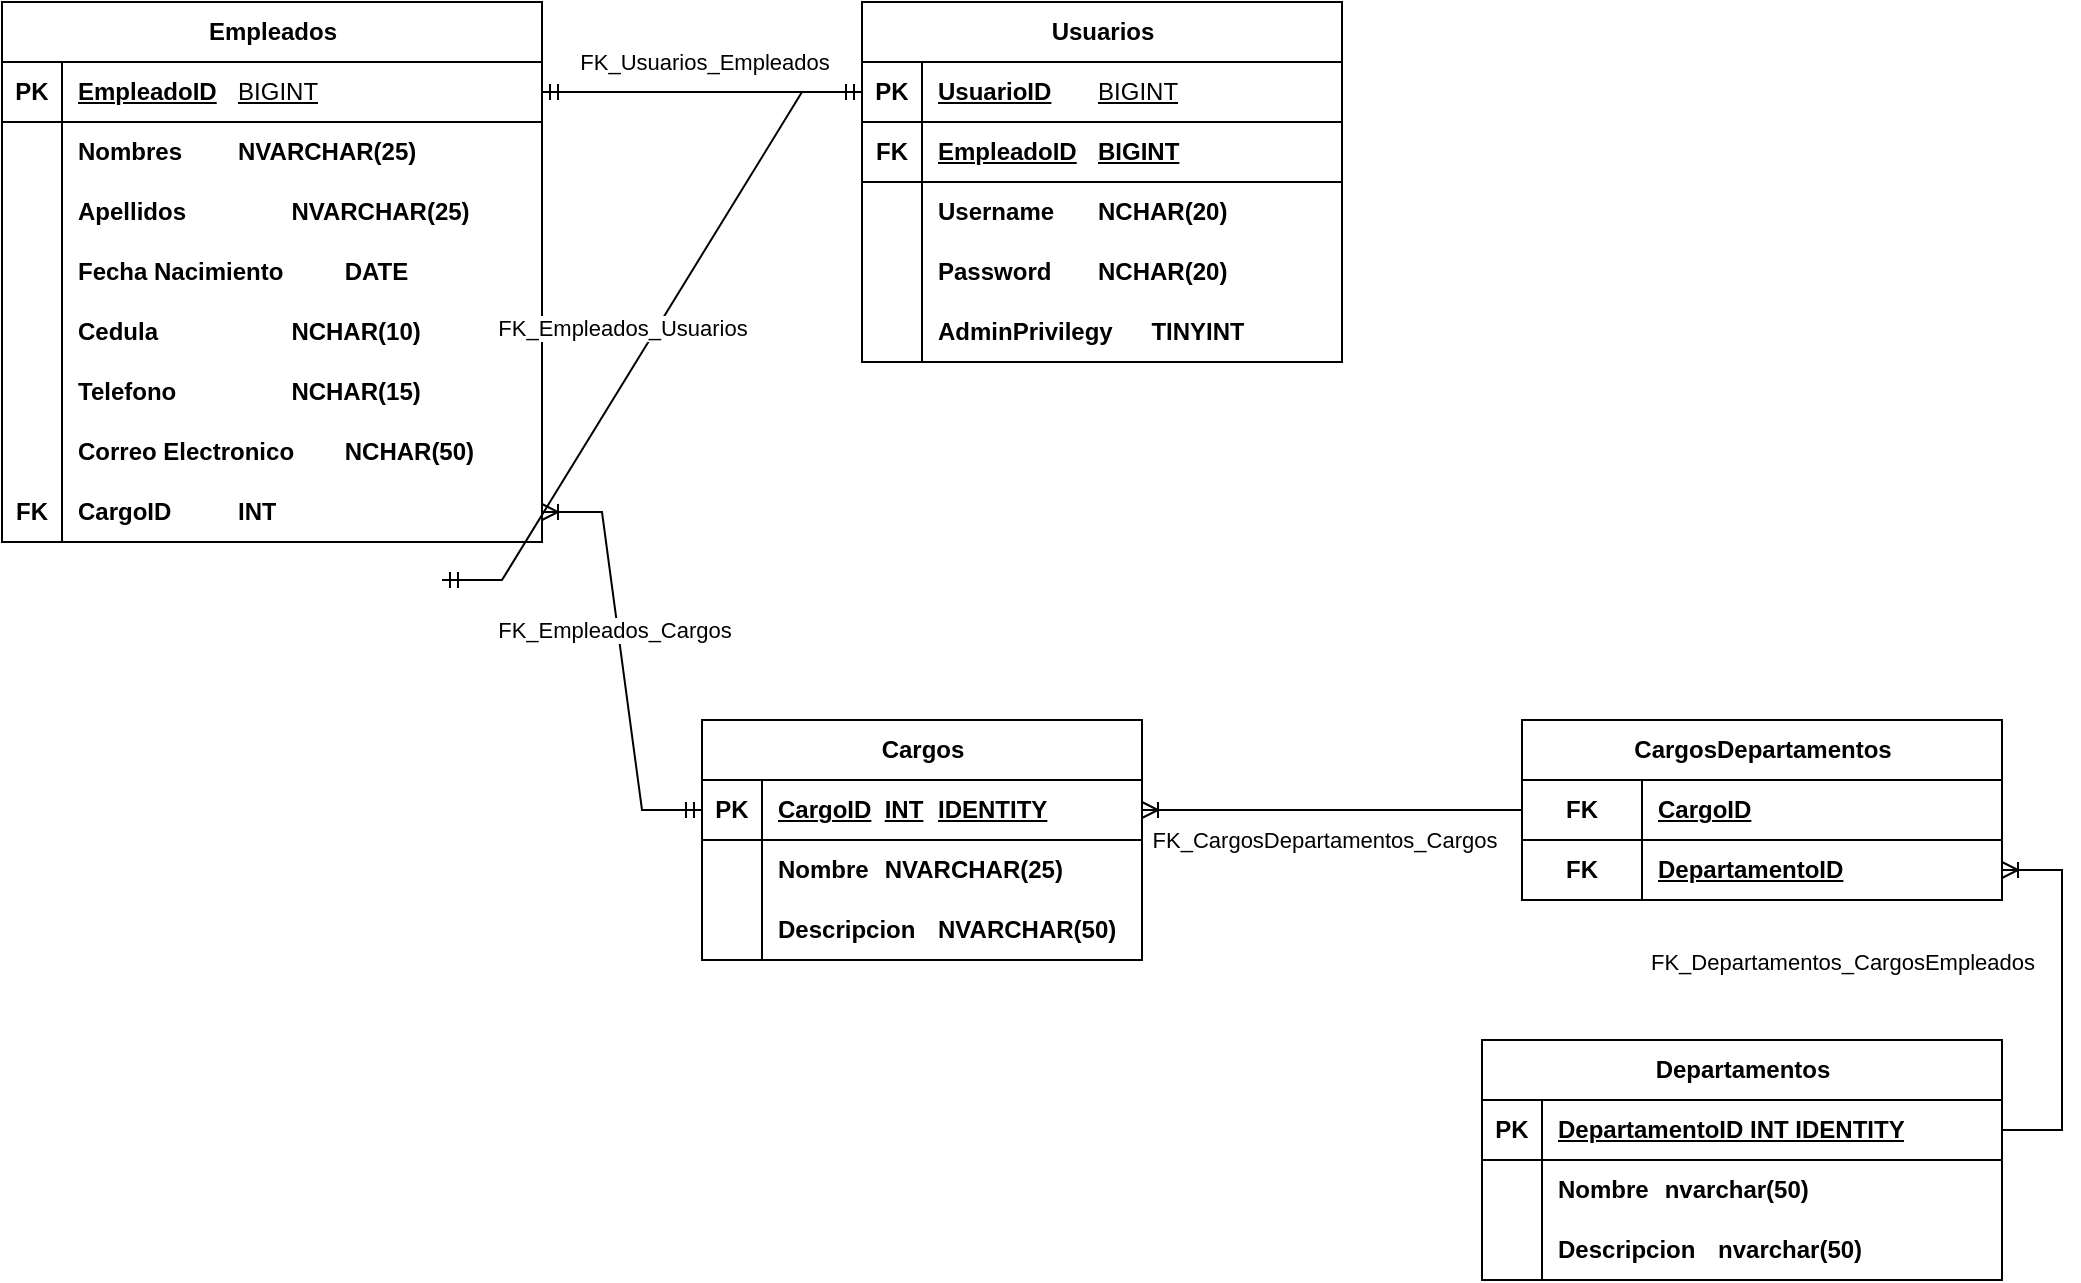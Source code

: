 <mxfile version="24.7.6">
  <diagram name="Página-1" id="Jkwq7sTo8KRgoUrjjLxQ">
    <mxGraphModel dx="1009" dy="698" grid="1" gridSize="10" guides="1" tooltips="1" connect="1" arrows="1" fold="1" page="1" pageScale="1" pageWidth="827" pageHeight="1169" math="0" shadow="0">
      <root>
        <mxCell id="0" />
        <mxCell id="1" parent="0" />
        <mxCell id="mwZS3IsqLdHzzKB4lOwa-1" value="Empleados" style="shape=table;startSize=30;container=1;collapsible=1;childLayout=tableLayout;fixedRows=1;rowLines=0;fontStyle=1;align=center;resizeLast=1;html=1;" parent="1" vertex="1">
          <mxGeometry x="50" y="161" width="270" height="270" as="geometry" />
        </mxCell>
        <mxCell id="mwZS3IsqLdHzzKB4lOwa-2" value="" style="shape=tableRow;horizontal=0;startSize=0;swimlaneHead=0;swimlaneBody=0;fillColor=none;collapsible=0;dropTarget=0;points=[[0,0.5],[1,0.5]];portConstraint=eastwest;top=0;left=0;right=0;bottom=1;" parent="mwZS3IsqLdHzzKB4lOwa-1" vertex="1">
          <mxGeometry y="30" width="270" height="30" as="geometry" />
        </mxCell>
        <mxCell id="mwZS3IsqLdHzzKB4lOwa-3" value="PK" style="shape=partialRectangle;connectable=0;fillColor=none;top=0;left=0;bottom=0;right=0;fontStyle=1;overflow=hidden;whiteSpace=wrap;html=1;" parent="mwZS3IsqLdHzzKB4lOwa-2" vertex="1">
          <mxGeometry width="30" height="30" as="geometry">
            <mxRectangle width="30" height="30" as="alternateBounds" />
          </mxGeometry>
        </mxCell>
        <mxCell id="mwZS3IsqLdHzzKB4lOwa-4" value="EmpleadoID&lt;span style=&quot;white-space: pre;&quot;&gt;&#x9;&lt;/span&gt;&lt;span style=&quot;font-weight: normal;&quot;&gt;BIGINT&lt;/span&gt;" style="shape=partialRectangle;connectable=0;fillColor=none;top=0;left=0;bottom=0;right=0;align=left;spacingLeft=6;fontStyle=5;overflow=hidden;whiteSpace=wrap;html=1;" parent="mwZS3IsqLdHzzKB4lOwa-2" vertex="1">
          <mxGeometry x="30" width="240" height="30" as="geometry">
            <mxRectangle width="240" height="30" as="alternateBounds" />
          </mxGeometry>
        </mxCell>
        <mxCell id="mwZS3IsqLdHzzKB4lOwa-5" value="" style="shape=tableRow;horizontal=0;startSize=0;swimlaneHead=0;swimlaneBody=0;fillColor=none;collapsible=0;dropTarget=0;points=[[0,0.5],[1,0.5]];portConstraint=eastwest;top=0;left=0;right=0;bottom=0;" parent="mwZS3IsqLdHzzKB4lOwa-1" vertex="1">
          <mxGeometry y="60" width="270" height="30" as="geometry" />
        </mxCell>
        <mxCell id="mwZS3IsqLdHzzKB4lOwa-6" value="" style="shape=partialRectangle;connectable=0;fillColor=none;top=0;left=0;bottom=0;right=0;editable=1;overflow=hidden;whiteSpace=wrap;html=1;" parent="mwZS3IsqLdHzzKB4lOwa-5" vertex="1">
          <mxGeometry width="30" height="30" as="geometry">
            <mxRectangle width="30" height="30" as="alternateBounds" />
          </mxGeometry>
        </mxCell>
        <mxCell id="mwZS3IsqLdHzzKB4lOwa-7" value="Nombres&lt;span style=&quot;white-space: pre;&quot;&gt;&#x9;&lt;/span&gt;&lt;span style=&quot;white-space: pre;&quot;&gt;NVARCHAR(25)&lt;/span&gt;" style="shape=partialRectangle;connectable=0;fillColor=none;top=0;left=0;bottom=0;right=0;align=left;spacingLeft=6;overflow=hidden;whiteSpace=wrap;html=1;fontStyle=1" parent="mwZS3IsqLdHzzKB4lOwa-5" vertex="1">
          <mxGeometry x="30" width="240" height="30" as="geometry">
            <mxRectangle width="240" height="30" as="alternateBounds" />
          </mxGeometry>
        </mxCell>
        <mxCell id="mwZS3IsqLdHzzKB4lOwa-8" value="" style="shape=tableRow;horizontal=0;startSize=0;swimlaneHead=0;swimlaneBody=0;fillColor=none;collapsible=0;dropTarget=0;points=[[0,0.5],[1,0.5]];portConstraint=eastwest;top=0;left=0;right=0;bottom=0;" parent="mwZS3IsqLdHzzKB4lOwa-1" vertex="1">
          <mxGeometry y="90" width="270" height="30" as="geometry" />
        </mxCell>
        <mxCell id="mwZS3IsqLdHzzKB4lOwa-9" value="" style="shape=partialRectangle;connectable=0;fillColor=none;top=0;left=0;bottom=0;right=0;editable=1;overflow=hidden;whiteSpace=wrap;html=1;" parent="mwZS3IsqLdHzzKB4lOwa-8" vertex="1">
          <mxGeometry width="30" height="30" as="geometry">
            <mxRectangle width="30" height="30" as="alternateBounds" />
          </mxGeometry>
        </mxCell>
        <mxCell id="mwZS3IsqLdHzzKB4lOwa-10" value="Apellidos&lt;span style=&quot;white-space: pre;&quot;&gt;&#x9;&lt;/span&gt;&lt;span style=&quot;white-space: pre;&quot;&gt;&#x9;&lt;/span&gt;NVARCHAR(25)" style="shape=partialRectangle;connectable=0;fillColor=none;top=0;left=0;bottom=0;right=0;align=left;spacingLeft=6;overflow=hidden;whiteSpace=wrap;html=1;fontStyle=1" parent="mwZS3IsqLdHzzKB4lOwa-8" vertex="1">
          <mxGeometry x="30" width="240" height="30" as="geometry">
            <mxRectangle width="240" height="30" as="alternateBounds" />
          </mxGeometry>
        </mxCell>
        <mxCell id="mwZS3IsqLdHzzKB4lOwa-11" value="" style="shape=tableRow;horizontal=0;startSize=0;swimlaneHead=0;swimlaneBody=0;fillColor=none;collapsible=0;dropTarget=0;points=[[0,0.5],[1,0.5]];portConstraint=eastwest;top=0;left=0;right=0;bottom=0;" parent="mwZS3IsqLdHzzKB4lOwa-1" vertex="1">
          <mxGeometry y="120" width="270" height="30" as="geometry" />
        </mxCell>
        <mxCell id="mwZS3IsqLdHzzKB4lOwa-12" value="" style="shape=partialRectangle;connectable=0;fillColor=none;top=0;left=0;bottom=0;right=0;editable=1;overflow=hidden;whiteSpace=wrap;html=1;" parent="mwZS3IsqLdHzzKB4lOwa-11" vertex="1">
          <mxGeometry width="30" height="30" as="geometry">
            <mxRectangle width="30" height="30" as="alternateBounds" />
          </mxGeometry>
        </mxCell>
        <mxCell id="mwZS3IsqLdHzzKB4lOwa-13" value="Fecha Nacimiento&lt;span style=&quot;white-space: pre;&quot;&gt;&#x9;&lt;span style=&quot;white-space: pre;&quot;&gt;&#x9;&lt;/span&gt;&lt;/span&gt;DATE" style="shape=partialRectangle;connectable=0;fillColor=none;top=0;left=0;bottom=0;right=0;align=left;spacingLeft=6;overflow=hidden;whiteSpace=wrap;html=1;fontStyle=1" parent="mwZS3IsqLdHzzKB4lOwa-11" vertex="1">
          <mxGeometry x="30" width="240" height="30" as="geometry">
            <mxRectangle width="240" height="30" as="alternateBounds" />
          </mxGeometry>
        </mxCell>
        <mxCell id="mwZS3IsqLdHzzKB4lOwa-14" style="shape=tableRow;horizontal=0;startSize=0;swimlaneHead=0;swimlaneBody=0;fillColor=none;collapsible=0;dropTarget=0;points=[[0,0.5],[1,0.5]];portConstraint=eastwest;top=0;left=0;right=0;bottom=0;" parent="mwZS3IsqLdHzzKB4lOwa-1" vertex="1">
          <mxGeometry y="150" width="270" height="30" as="geometry" />
        </mxCell>
        <mxCell id="mwZS3IsqLdHzzKB4lOwa-15" style="shape=partialRectangle;connectable=0;fillColor=none;top=0;left=0;bottom=0;right=0;editable=1;overflow=hidden;whiteSpace=wrap;html=1;" parent="mwZS3IsqLdHzzKB4lOwa-14" vertex="1">
          <mxGeometry width="30" height="30" as="geometry">
            <mxRectangle width="30" height="30" as="alternateBounds" />
          </mxGeometry>
        </mxCell>
        <mxCell id="mwZS3IsqLdHzzKB4lOwa-16" value="Cedula&lt;span style=&quot;white-space: pre;&quot;&gt;&#x9;&lt;/span&gt;&lt;span style=&quot;white-space: pre;&quot;&gt;&#x9;&lt;/span&gt;&lt;span style=&quot;white-space: pre;&quot;&gt;&#x9;&lt;/span&gt;NCHAR(10)" style="shape=partialRectangle;connectable=0;fillColor=none;top=0;left=0;bottom=0;right=0;align=left;spacingLeft=6;overflow=hidden;whiteSpace=wrap;html=1;fontStyle=1" parent="mwZS3IsqLdHzzKB4lOwa-14" vertex="1">
          <mxGeometry x="30" width="240" height="30" as="geometry">
            <mxRectangle width="240" height="30" as="alternateBounds" />
          </mxGeometry>
        </mxCell>
        <mxCell id="mwZS3IsqLdHzzKB4lOwa-17" style="shape=tableRow;horizontal=0;startSize=0;swimlaneHead=0;swimlaneBody=0;fillColor=none;collapsible=0;dropTarget=0;points=[[0,0.5],[1,0.5]];portConstraint=eastwest;top=0;left=0;right=0;bottom=0;" parent="mwZS3IsqLdHzzKB4lOwa-1" vertex="1">
          <mxGeometry y="180" width="270" height="30" as="geometry" />
        </mxCell>
        <mxCell id="mwZS3IsqLdHzzKB4lOwa-18" style="shape=partialRectangle;connectable=0;fillColor=none;top=0;left=0;bottom=0;right=0;editable=1;overflow=hidden;whiteSpace=wrap;html=1;" parent="mwZS3IsqLdHzzKB4lOwa-17" vertex="1">
          <mxGeometry width="30" height="30" as="geometry">
            <mxRectangle width="30" height="30" as="alternateBounds" />
          </mxGeometry>
        </mxCell>
        <mxCell id="mwZS3IsqLdHzzKB4lOwa-19" value="Telefono&lt;span style=&quot;white-space: pre;&quot;&gt;&#x9;&lt;/span&gt;&lt;span style=&quot;white-space: pre;&quot;&gt;&#x9;&lt;/span&gt;&lt;span style=&quot;white-space: pre;&quot;&gt;&#x9;&lt;/span&gt;NCHAR(15)" style="shape=partialRectangle;connectable=0;fillColor=none;top=0;left=0;bottom=0;right=0;align=left;spacingLeft=6;overflow=hidden;whiteSpace=wrap;html=1;fontStyle=1" parent="mwZS3IsqLdHzzKB4lOwa-17" vertex="1">
          <mxGeometry x="30" width="240" height="30" as="geometry">
            <mxRectangle width="240" height="30" as="alternateBounds" />
          </mxGeometry>
        </mxCell>
        <mxCell id="mwZS3IsqLdHzzKB4lOwa-20" style="shape=tableRow;horizontal=0;startSize=0;swimlaneHead=0;swimlaneBody=0;fillColor=none;collapsible=0;dropTarget=0;points=[[0,0.5],[1,0.5]];portConstraint=eastwest;top=0;left=0;right=0;bottom=0;" parent="mwZS3IsqLdHzzKB4lOwa-1" vertex="1">
          <mxGeometry y="210" width="270" height="30" as="geometry" />
        </mxCell>
        <mxCell id="mwZS3IsqLdHzzKB4lOwa-21" style="shape=partialRectangle;connectable=0;fillColor=none;top=0;left=0;bottom=0;right=0;editable=1;overflow=hidden;whiteSpace=wrap;html=1;" parent="mwZS3IsqLdHzzKB4lOwa-20" vertex="1">
          <mxGeometry width="30" height="30" as="geometry">
            <mxRectangle width="30" height="30" as="alternateBounds" />
          </mxGeometry>
        </mxCell>
        <mxCell id="mwZS3IsqLdHzzKB4lOwa-22" value="Correo Electronico&lt;span style=&quot;white-space: pre;&quot;&gt;&#x9;&lt;/span&gt;NCHAR(50)" style="shape=partialRectangle;connectable=0;fillColor=none;top=0;left=0;bottom=0;right=0;align=left;spacingLeft=6;overflow=hidden;whiteSpace=wrap;html=1;fontStyle=1" parent="mwZS3IsqLdHzzKB4lOwa-20" vertex="1">
          <mxGeometry x="30" width="240" height="30" as="geometry">
            <mxRectangle width="240" height="30" as="alternateBounds" />
          </mxGeometry>
        </mxCell>
        <mxCell id="Sknj4TUD2mFDTgjrkCdP-49" style="shape=tableRow;horizontal=0;startSize=0;swimlaneHead=0;swimlaneBody=0;fillColor=none;collapsible=0;dropTarget=0;points=[[0,0.5],[1,0.5]];portConstraint=eastwest;top=0;left=0;right=0;bottom=0;" vertex="1" parent="mwZS3IsqLdHzzKB4lOwa-1">
          <mxGeometry y="240" width="270" height="30" as="geometry" />
        </mxCell>
        <mxCell id="Sknj4TUD2mFDTgjrkCdP-50" value="FK" style="shape=partialRectangle;connectable=0;fillColor=none;top=0;left=0;bottom=0;right=0;editable=1;overflow=hidden;whiteSpace=wrap;html=1;fontStyle=1" vertex="1" parent="Sknj4TUD2mFDTgjrkCdP-49">
          <mxGeometry width="30" height="30" as="geometry">
            <mxRectangle width="30" height="30" as="alternateBounds" />
          </mxGeometry>
        </mxCell>
        <mxCell id="Sknj4TUD2mFDTgjrkCdP-51" value="CargoID&lt;span style=&quot;white-space: pre;&quot;&gt;&#x9;&lt;/span&gt;&lt;span style=&quot;white-space: pre;&quot;&gt;&#x9;&lt;/span&gt;INT" style="shape=partialRectangle;connectable=0;fillColor=none;top=0;left=0;bottom=0;right=0;align=left;spacingLeft=6;overflow=hidden;whiteSpace=wrap;html=1;fontStyle=1" vertex="1" parent="Sknj4TUD2mFDTgjrkCdP-49">
          <mxGeometry x="30" width="240" height="30" as="geometry">
            <mxRectangle width="240" height="30" as="alternateBounds" />
          </mxGeometry>
        </mxCell>
        <mxCell id="mwZS3IsqLdHzzKB4lOwa-26" value="Usuarios" style="shape=table;startSize=30;container=1;collapsible=1;childLayout=tableLayout;fixedRows=1;rowLines=0;fontStyle=1;align=center;resizeLast=1;html=1;" parent="1" vertex="1">
          <mxGeometry x="480" y="161" width="240" height="180" as="geometry" />
        </mxCell>
        <mxCell id="mwZS3IsqLdHzzKB4lOwa-27" value="" style="shape=tableRow;horizontal=0;startSize=0;swimlaneHead=0;swimlaneBody=0;fillColor=none;collapsible=0;dropTarget=0;points=[[0,0.5],[1,0.5]];portConstraint=eastwest;top=0;left=0;right=0;bottom=1;" parent="mwZS3IsqLdHzzKB4lOwa-26" vertex="1">
          <mxGeometry y="30" width="240" height="30" as="geometry" />
        </mxCell>
        <mxCell id="mwZS3IsqLdHzzKB4lOwa-28" value="PK" style="shape=partialRectangle;connectable=0;fillColor=none;top=0;left=0;bottom=0;right=0;fontStyle=1;overflow=hidden;whiteSpace=wrap;html=1;" parent="mwZS3IsqLdHzzKB4lOwa-27" vertex="1">
          <mxGeometry width="30" height="30" as="geometry">
            <mxRectangle width="30" height="30" as="alternateBounds" />
          </mxGeometry>
        </mxCell>
        <mxCell id="mwZS3IsqLdHzzKB4lOwa-29" value="UsuarioID&lt;span style=&quot;white-space: pre;&quot;&gt;&#x9;&lt;/span&gt;&lt;span style=&quot;font-weight: normal;&quot;&gt;BIGINT&lt;/span&gt;" style="shape=partialRectangle;connectable=0;fillColor=none;top=0;left=0;bottom=0;right=0;align=left;spacingLeft=6;fontStyle=5;overflow=hidden;whiteSpace=wrap;html=1;" parent="mwZS3IsqLdHzzKB4lOwa-27" vertex="1">
          <mxGeometry x="30" width="210" height="30" as="geometry">
            <mxRectangle width="210" height="30" as="alternateBounds" />
          </mxGeometry>
        </mxCell>
        <mxCell id="Sknj4TUD2mFDTgjrkCdP-58" style="shape=tableRow;horizontal=0;startSize=0;swimlaneHead=0;swimlaneBody=0;fillColor=none;collapsible=0;dropTarget=0;points=[[0,0.5],[1,0.5]];portConstraint=eastwest;top=0;left=0;right=0;bottom=1;" vertex="1" parent="mwZS3IsqLdHzzKB4lOwa-26">
          <mxGeometry y="60" width="240" height="30" as="geometry" />
        </mxCell>
        <mxCell id="Sknj4TUD2mFDTgjrkCdP-59" value="FK" style="shape=partialRectangle;connectable=0;fillColor=none;top=0;left=0;bottom=0;right=0;fontStyle=1;overflow=hidden;whiteSpace=wrap;html=1;" vertex="1" parent="Sknj4TUD2mFDTgjrkCdP-58">
          <mxGeometry width="30" height="30" as="geometry">
            <mxRectangle width="30" height="30" as="alternateBounds" />
          </mxGeometry>
        </mxCell>
        <mxCell id="Sknj4TUD2mFDTgjrkCdP-60" value="EmpleadoID&lt;span style=&quot;white-space: pre;&quot;&gt;&#x9;&lt;/span&gt;BIGINT" style="shape=partialRectangle;connectable=0;fillColor=none;top=0;left=0;bottom=0;right=0;align=left;spacingLeft=6;fontStyle=5;overflow=hidden;whiteSpace=wrap;html=1;" vertex="1" parent="Sknj4TUD2mFDTgjrkCdP-58">
          <mxGeometry x="30" width="210" height="30" as="geometry">
            <mxRectangle width="210" height="30" as="alternateBounds" />
          </mxGeometry>
        </mxCell>
        <mxCell id="mwZS3IsqLdHzzKB4lOwa-30" value="" style="shape=tableRow;horizontal=0;startSize=0;swimlaneHead=0;swimlaneBody=0;fillColor=none;collapsible=0;dropTarget=0;points=[[0,0.5],[1,0.5]];portConstraint=eastwest;top=0;left=0;right=0;bottom=0;" parent="mwZS3IsqLdHzzKB4lOwa-26" vertex="1">
          <mxGeometry y="90" width="240" height="30" as="geometry" />
        </mxCell>
        <mxCell id="mwZS3IsqLdHzzKB4lOwa-31" value="" style="shape=partialRectangle;connectable=0;fillColor=none;top=0;left=0;bottom=0;right=0;editable=1;overflow=hidden;whiteSpace=wrap;html=1;" parent="mwZS3IsqLdHzzKB4lOwa-30" vertex="1">
          <mxGeometry width="30" height="30" as="geometry">
            <mxRectangle width="30" height="30" as="alternateBounds" />
          </mxGeometry>
        </mxCell>
        <mxCell id="mwZS3IsqLdHzzKB4lOwa-32" value="Username&lt;span style=&quot;white-space: pre;&quot;&gt;&#x9;&lt;/span&gt;NCHAR(20&lt;span style=&quot;background-color: initial;&quot;&gt;)&lt;/span&gt;" style="shape=partialRectangle;connectable=0;fillColor=none;top=0;left=0;bottom=0;right=0;align=left;spacingLeft=6;overflow=hidden;whiteSpace=wrap;html=1;fontStyle=1" parent="mwZS3IsqLdHzzKB4lOwa-30" vertex="1">
          <mxGeometry x="30" width="210" height="30" as="geometry">
            <mxRectangle width="210" height="30" as="alternateBounds" />
          </mxGeometry>
        </mxCell>
        <mxCell id="mwZS3IsqLdHzzKB4lOwa-33" value="" style="shape=tableRow;horizontal=0;startSize=0;swimlaneHead=0;swimlaneBody=0;fillColor=none;collapsible=0;dropTarget=0;points=[[0,0.5],[1,0.5]];portConstraint=eastwest;top=0;left=0;right=0;bottom=0;" parent="mwZS3IsqLdHzzKB4lOwa-26" vertex="1">
          <mxGeometry y="120" width="240" height="30" as="geometry" />
        </mxCell>
        <mxCell id="mwZS3IsqLdHzzKB4lOwa-34" value="" style="shape=partialRectangle;connectable=0;fillColor=none;top=0;left=0;bottom=0;right=0;editable=1;overflow=hidden;whiteSpace=wrap;html=1;" parent="mwZS3IsqLdHzzKB4lOwa-33" vertex="1">
          <mxGeometry width="30" height="30" as="geometry">
            <mxRectangle width="30" height="30" as="alternateBounds" />
          </mxGeometry>
        </mxCell>
        <mxCell id="mwZS3IsqLdHzzKB4lOwa-35" value="Password&lt;span style=&quot;white-space: pre;&quot;&gt;&#x9;&lt;/span&gt;NCHAR(20)" style="shape=partialRectangle;connectable=0;fillColor=none;top=0;left=0;bottom=0;right=0;align=left;spacingLeft=6;overflow=hidden;whiteSpace=wrap;html=1;fontStyle=1" parent="mwZS3IsqLdHzzKB4lOwa-33" vertex="1">
          <mxGeometry x="30" width="210" height="30" as="geometry">
            <mxRectangle width="210" height="30" as="alternateBounds" />
          </mxGeometry>
        </mxCell>
        <mxCell id="mwZS3IsqLdHzzKB4lOwa-36" value="" style="shape=tableRow;horizontal=0;startSize=0;swimlaneHead=0;swimlaneBody=0;fillColor=none;collapsible=0;dropTarget=0;points=[[0,0.5],[1,0.5]];portConstraint=eastwest;top=0;left=0;right=0;bottom=0;" parent="mwZS3IsqLdHzzKB4lOwa-26" vertex="1">
          <mxGeometry y="150" width="240" height="30" as="geometry" />
        </mxCell>
        <mxCell id="mwZS3IsqLdHzzKB4lOwa-37" value="" style="shape=partialRectangle;connectable=0;fillColor=none;top=0;left=0;bottom=0;right=0;editable=1;overflow=hidden;whiteSpace=wrap;html=1;" parent="mwZS3IsqLdHzzKB4lOwa-36" vertex="1">
          <mxGeometry width="30" height="30" as="geometry">
            <mxRectangle width="30" height="30" as="alternateBounds" />
          </mxGeometry>
        </mxCell>
        <mxCell id="mwZS3IsqLdHzzKB4lOwa-38" value="AdminPrivilegy&lt;span style=&quot;white-space: pre;&quot;&gt;&#x9;&lt;/span&gt;TINYINT" style="shape=partialRectangle;connectable=0;fillColor=none;top=0;left=0;bottom=0;right=0;align=left;spacingLeft=6;overflow=hidden;whiteSpace=wrap;html=1;fontStyle=1" parent="mwZS3IsqLdHzzKB4lOwa-36" vertex="1">
          <mxGeometry x="30" width="210" height="30" as="geometry">
            <mxRectangle width="210" height="30" as="alternateBounds" />
          </mxGeometry>
        </mxCell>
        <mxCell id="mwZS3IsqLdHzzKB4lOwa-39" value="" style="edgeStyle=entityRelationEdgeStyle;fontSize=12;html=1;endArrow=ERmandOne;startArrow=ERmandOne;rounded=0;exitX=1;exitY=0.5;exitDx=0;exitDy=0;entryX=0;entryY=0.5;entryDx=0;entryDy=0;" parent="1" source="mwZS3IsqLdHzzKB4lOwa-23" target="mwZS3IsqLdHzzKB4lOwa-27" edge="1">
          <mxGeometry width="100" height="100" relative="1" as="geometry">
            <mxPoint x="270" y="450" as="sourcePoint" />
            <mxPoint x="370" y="350" as="targetPoint" />
            <Array as="points">
              <mxPoint x="320" y="350" />
              <mxPoint x="310" y="350" />
            </Array>
          </mxGeometry>
        </mxCell>
        <mxCell id="mwZS3IsqLdHzzKB4lOwa-40" value="FK_Empleados_Usuarios" style="edgeLabel;html=1;align=center;verticalAlign=middle;resizable=0;points=[];" parent="mwZS3IsqLdHzzKB4lOwa-39" vertex="1" connectable="0">
          <mxGeometry x="-0.352" y="4" relative="1" as="geometry">
            <mxPoint x="20" y="-54" as="offset" />
          </mxGeometry>
        </mxCell>
        <mxCell id="Sknj4TUD2mFDTgjrkCdP-1" value="Departamentos" style="shape=table;startSize=30;container=1;collapsible=1;childLayout=tableLayout;fixedRows=1;rowLines=0;fontStyle=1;align=center;resizeLast=1;html=1;" vertex="1" parent="1">
          <mxGeometry x="790" y="680" width="260" height="120" as="geometry" />
        </mxCell>
        <mxCell id="Sknj4TUD2mFDTgjrkCdP-2" value="" style="shape=tableRow;horizontal=0;startSize=0;swimlaneHead=0;swimlaneBody=0;fillColor=none;collapsible=0;dropTarget=0;points=[[0,0.5],[1,0.5]];portConstraint=eastwest;top=0;left=0;right=0;bottom=1;" vertex="1" parent="Sknj4TUD2mFDTgjrkCdP-1">
          <mxGeometry y="30" width="260" height="30" as="geometry" />
        </mxCell>
        <mxCell id="Sknj4TUD2mFDTgjrkCdP-3" value="PK" style="shape=partialRectangle;connectable=0;fillColor=none;top=0;left=0;bottom=0;right=0;fontStyle=1;overflow=hidden;whiteSpace=wrap;html=1;" vertex="1" parent="Sknj4TUD2mFDTgjrkCdP-2">
          <mxGeometry width="30" height="30" as="geometry">
            <mxRectangle width="30" height="30" as="alternateBounds" />
          </mxGeometry>
        </mxCell>
        <mxCell id="Sknj4TUD2mFDTgjrkCdP-4" value="DepartamentoID INT IDENTITY" style="shape=partialRectangle;connectable=0;fillColor=none;top=0;left=0;bottom=0;right=0;align=left;spacingLeft=6;fontStyle=5;overflow=hidden;whiteSpace=wrap;html=1;" vertex="1" parent="Sknj4TUD2mFDTgjrkCdP-2">
          <mxGeometry x="30" width="230" height="30" as="geometry">
            <mxRectangle width="230" height="30" as="alternateBounds" />
          </mxGeometry>
        </mxCell>
        <mxCell id="Sknj4TUD2mFDTgjrkCdP-5" value="" style="shape=tableRow;horizontal=0;startSize=0;swimlaneHead=0;swimlaneBody=0;fillColor=none;collapsible=0;dropTarget=0;points=[[0,0.5],[1,0.5]];portConstraint=eastwest;top=0;left=0;right=0;bottom=0;" vertex="1" parent="Sknj4TUD2mFDTgjrkCdP-1">
          <mxGeometry y="60" width="260" height="30" as="geometry" />
        </mxCell>
        <mxCell id="Sknj4TUD2mFDTgjrkCdP-6" value="" style="shape=partialRectangle;connectable=0;fillColor=none;top=0;left=0;bottom=0;right=0;editable=1;overflow=hidden;whiteSpace=wrap;html=1;" vertex="1" parent="Sknj4TUD2mFDTgjrkCdP-5">
          <mxGeometry width="30" height="30" as="geometry">
            <mxRectangle width="30" height="30" as="alternateBounds" />
          </mxGeometry>
        </mxCell>
        <mxCell id="Sknj4TUD2mFDTgjrkCdP-7" value="Nombre&lt;span style=&quot;white-space: pre;&quot;&gt;&#x9;&lt;/span&gt;nvarchar(50)" style="shape=partialRectangle;connectable=0;fillColor=none;top=0;left=0;bottom=0;right=0;align=left;spacingLeft=6;overflow=hidden;whiteSpace=wrap;html=1;fontStyle=1" vertex="1" parent="Sknj4TUD2mFDTgjrkCdP-5">
          <mxGeometry x="30" width="230" height="30" as="geometry">
            <mxRectangle width="230" height="30" as="alternateBounds" />
          </mxGeometry>
        </mxCell>
        <mxCell id="Sknj4TUD2mFDTgjrkCdP-8" value="" style="shape=tableRow;horizontal=0;startSize=0;swimlaneHead=0;swimlaneBody=0;fillColor=none;collapsible=0;dropTarget=0;points=[[0,0.5],[1,0.5]];portConstraint=eastwest;top=0;left=0;right=0;bottom=0;" vertex="1" parent="Sknj4TUD2mFDTgjrkCdP-1">
          <mxGeometry y="90" width="260" height="30" as="geometry" />
        </mxCell>
        <mxCell id="Sknj4TUD2mFDTgjrkCdP-9" value="" style="shape=partialRectangle;connectable=0;fillColor=none;top=0;left=0;bottom=0;right=0;editable=1;overflow=hidden;whiteSpace=wrap;html=1;" vertex="1" parent="Sknj4TUD2mFDTgjrkCdP-8">
          <mxGeometry width="30" height="30" as="geometry">
            <mxRectangle width="30" height="30" as="alternateBounds" />
          </mxGeometry>
        </mxCell>
        <mxCell id="Sknj4TUD2mFDTgjrkCdP-10" value="Descripcion&amp;nbsp;&lt;span style=&quot;white-space: pre;&quot;&gt;&#x9;&lt;/span&gt;nvarchar(50)" style="shape=partialRectangle;connectable=0;fillColor=none;top=0;left=0;bottom=0;right=0;align=left;spacingLeft=6;overflow=hidden;whiteSpace=wrap;html=1;fontStyle=1" vertex="1" parent="Sknj4TUD2mFDTgjrkCdP-8">
          <mxGeometry x="30" width="230" height="30" as="geometry">
            <mxRectangle width="230" height="30" as="alternateBounds" />
          </mxGeometry>
        </mxCell>
        <mxCell id="Sknj4TUD2mFDTgjrkCdP-14" value="CargosDepartamentos" style="shape=table;startSize=30;container=1;collapsible=1;childLayout=tableLayout;fixedRows=1;rowLines=0;fontStyle=1;align=center;resizeLast=1;html=1;" vertex="1" parent="1">
          <mxGeometry x="810" y="520" width="240" height="90" as="geometry">
            <mxRectangle x="440" y="480" width="160" height="30" as="alternateBounds" />
          </mxGeometry>
        </mxCell>
        <mxCell id="Sknj4TUD2mFDTgjrkCdP-15" value="" style="shape=tableRow;horizontal=0;startSize=0;swimlaneHead=0;swimlaneBody=0;fillColor=none;collapsible=0;dropTarget=0;points=[[0,0.5],[1,0.5]];portConstraint=eastwest;top=0;left=0;right=0;bottom=1;" vertex="1" parent="Sknj4TUD2mFDTgjrkCdP-14">
          <mxGeometry y="30" width="240" height="30" as="geometry" />
        </mxCell>
        <mxCell id="Sknj4TUD2mFDTgjrkCdP-16" value="FK" style="shape=partialRectangle;connectable=0;fillColor=none;top=0;left=0;bottom=0;right=0;fontStyle=1;overflow=hidden;whiteSpace=wrap;html=1;" vertex="1" parent="Sknj4TUD2mFDTgjrkCdP-15">
          <mxGeometry width="60" height="30" as="geometry">
            <mxRectangle width="60" height="30" as="alternateBounds" />
          </mxGeometry>
        </mxCell>
        <mxCell id="Sknj4TUD2mFDTgjrkCdP-17" value="CargoID" style="shape=partialRectangle;connectable=0;fillColor=none;top=0;left=0;bottom=0;right=0;align=left;spacingLeft=6;fontStyle=5;overflow=hidden;whiteSpace=wrap;html=1;" vertex="1" parent="Sknj4TUD2mFDTgjrkCdP-15">
          <mxGeometry x="60" width="180" height="30" as="geometry">
            <mxRectangle width="180" height="30" as="alternateBounds" />
          </mxGeometry>
        </mxCell>
        <mxCell id="Sknj4TUD2mFDTgjrkCdP-27" style="shape=tableRow;horizontal=0;startSize=0;swimlaneHead=0;swimlaneBody=0;fillColor=none;collapsible=0;dropTarget=0;points=[[0,0.5],[1,0.5]];portConstraint=eastwest;top=0;left=0;right=0;bottom=1;" vertex="1" parent="Sknj4TUD2mFDTgjrkCdP-14">
          <mxGeometry y="60" width="240" height="30" as="geometry" />
        </mxCell>
        <mxCell id="Sknj4TUD2mFDTgjrkCdP-28" value="FK" style="shape=partialRectangle;connectable=0;fillColor=none;top=0;left=0;bottom=0;right=0;fontStyle=1;overflow=hidden;whiteSpace=wrap;html=1;" vertex="1" parent="Sknj4TUD2mFDTgjrkCdP-27">
          <mxGeometry width="60" height="30" as="geometry">
            <mxRectangle width="60" height="30" as="alternateBounds" />
          </mxGeometry>
        </mxCell>
        <mxCell id="Sknj4TUD2mFDTgjrkCdP-29" value="DepartamentoID" style="shape=partialRectangle;connectable=0;fillColor=none;top=0;left=0;bottom=0;right=0;align=left;spacingLeft=6;fontStyle=5;overflow=hidden;whiteSpace=wrap;html=1;" vertex="1" parent="Sknj4TUD2mFDTgjrkCdP-27">
          <mxGeometry x="60" width="180" height="30" as="geometry">
            <mxRectangle width="180" height="30" as="alternateBounds" />
          </mxGeometry>
        </mxCell>
        <mxCell id="Sknj4TUD2mFDTgjrkCdP-30" value="Cargos" style="shape=table;startSize=30;container=1;collapsible=1;childLayout=tableLayout;fixedRows=1;rowLines=0;fontStyle=1;align=center;resizeLast=1;html=1;" vertex="1" parent="1">
          <mxGeometry x="400" y="520" width="220" height="120" as="geometry" />
        </mxCell>
        <mxCell id="Sknj4TUD2mFDTgjrkCdP-31" value="" style="shape=tableRow;horizontal=0;startSize=0;swimlaneHead=0;swimlaneBody=0;fillColor=none;collapsible=0;dropTarget=0;points=[[0,0.5],[1,0.5]];portConstraint=eastwest;top=0;left=0;right=0;bottom=1;" vertex="1" parent="Sknj4TUD2mFDTgjrkCdP-30">
          <mxGeometry y="30" width="220" height="30" as="geometry" />
        </mxCell>
        <mxCell id="Sknj4TUD2mFDTgjrkCdP-32" value="PK" style="shape=partialRectangle;connectable=0;fillColor=none;top=0;left=0;bottom=0;right=0;fontStyle=1;overflow=hidden;whiteSpace=wrap;html=1;" vertex="1" parent="Sknj4TUD2mFDTgjrkCdP-31">
          <mxGeometry width="30" height="30" as="geometry">
            <mxRectangle width="30" height="30" as="alternateBounds" />
          </mxGeometry>
        </mxCell>
        <mxCell id="Sknj4TUD2mFDTgjrkCdP-33" value="CargoID&lt;span style=&quot;white-space: pre;&quot;&gt;&#x9;&lt;/span&gt;INT&lt;span style=&quot;white-space: pre;&quot;&gt;&#x9;&lt;/span&gt;IDENTITY" style="shape=partialRectangle;connectable=0;fillColor=none;top=0;left=0;bottom=0;right=0;align=left;spacingLeft=6;fontStyle=5;overflow=hidden;whiteSpace=wrap;html=1;" vertex="1" parent="Sknj4TUD2mFDTgjrkCdP-31">
          <mxGeometry x="30" width="190" height="30" as="geometry">
            <mxRectangle width="190" height="30" as="alternateBounds" />
          </mxGeometry>
        </mxCell>
        <mxCell id="Sknj4TUD2mFDTgjrkCdP-34" value="" style="shape=tableRow;horizontal=0;startSize=0;swimlaneHead=0;swimlaneBody=0;fillColor=none;collapsible=0;dropTarget=0;points=[[0,0.5],[1,0.5]];portConstraint=eastwest;top=0;left=0;right=0;bottom=0;" vertex="1" parent="Sknj4TUD2mFDTgjrkCdP-30">
          <mxGeometry y="60" width="220" height="30" as="geometry" />
        </mxCell>
        <mxCell id="Sknj4TUD2mFDTgjrkCdP-35" value="" style="shape=partialRectangle;connectable=0;fillColor=none;top=0;left=0;bottom=0;right=0;editable=1;overflow=hidden;whiteSpace=wrap;html=1;" vertex="1" parent="Sknj4TUD2mFDTgjrkCdP-34">
          <mxGeometry width="30" height="30" as="geometry">
            <mxRectangle width="30" height="30" as="alternateBounds" />
          </mxGeometry>
        </mxCell>
        <mxCell id="Sknj4TUD2mFDTgjrkCdP-36" value="Nombre&lt;span style=&quot;white-space: pre;&quot;&gt;&#x9;&lt;/span&gt;NVARCHAR(25)" style="shape=partialRectangle;connectable=0;fillColor=none;top=0;left=0;bottom=0;right=0;align=left;spacingLeft=6;overflow=hidden;whiteSpace=wrap;html=1;fontStyle=1" vertex="1" parent="Sknj4TUD2mFDTgjrkCdP-34">
          <mxGeometry x="30" width="190" height="30" as="geometry">
            <mxRectangle width="190" height="30" as="alternateBounds" />
          </mxGeometry>
        </mxCell>
        <mxCell id="Sknj4TUD2mFDTgjrkCdP-37" value="" style="shape=tableRow;horizontal=0;startSize=0;swimlaneHead=0;swimlaneBody=0;fillColor=none;collapsible=0;dropTarget=0;points=[[0,0.5],[1,0.5]];portConstraint=eastwest;top=0;left=0;right=0;bottom=0;" vertex="1" parent="Sknj4TUD2mFDTgjrkCdP-30">
          <mxGeometry y="90" width="220" height="30" as="geometry" />
        </mxCell>
        <mxCell id="Sknj4TUD2mFDTgjrkCdP-38" value="" style="shape=partialRectangle;connectable=0;fillColor=none;top=0;left=0;bottom=0;right=0;editable=1;overflow=hidden;whiteSpace=wrap;html=1;" vertex="1" parent="Sknj4TUD2mFDTgjrkCdP-37">
          <mxGeometry width="30" height="30" as="geometry">
            <mxRectangle width="30" height="30" as="alternateBounds" />
          </mxGeometry>
        </mxCell>
        <mxCell id="Sknj4TUD2mFDTgjrkCdP-39" value="Descripcion&lt;span style=&quot;white-space: pre;&quot;&gt;&#x9;&lt;/span&gt;NVARCHAR(50)" style="shape=partialRectangle;connectable=0;fillColor=none;top=0;left=0;bottom=0;right=0;align=left;spacingLeft=6;overflow=hidden;whiteSpace=wrap;html=1;fontStyle=1" vertex="1" parent="Sknj4TUD2mFDTgjrkCdP-37">
          <mxGeometry x="30" width="190" height="30" as="geometry">
            <mxRectangle width="190" height="30" as="alternateBounds" />
          </mxGeometry>
        </mxCell>
        <mxCell id="Sknj4TUD2mFDTgjrkCdP-44" value="" style="edgeStyle=entityRelationEdgeStyle;fontSize=12;html=1;endArrow=ERoneToMany;rounded=0;entryX=1;entryY=0.5;entryDx=0;entryDy=0;exitX=1;exitY=0.5;exitDx=0;exitDy=0;" edge="1" parent="1" source="Sknj4TUD2mFDTgjrkCdP-2" target="Sknj4TUD2mFDTgjrkCdP-27">
          <mxGeometry width="100" height="100" relative="1" as="geometry">
            <mxPoint x="1080" y="730" as="sourcePoint" />
            <mxPoint x="1230" y="560" as="targetPoint" />
            <Array as="points">
              <mxPoint x="1250" y="665" />
              <mxPoint x="1320" y="655" />
              <mxPoint x="1300" y="665" />
              <mxPoint x="1280" y="645" />
              <mxPoint x="1310" y="595" />
              <mxPoint x="1310" y="585" />
            </Array>
          </mxGeometry>
        </mxCell>
        <mxCell id="Sknj4TUD2mFDTgjrkCdP-47" value="FK_Departamentos_CargosEmpleados" style="edgeLabel;html=1;align=center;verticalAlign=middle;resizable=0;points=[];" vertex="1" connectable="0" parent="Sknj4TUD2mFDTgjrkCdP-44">
          <mxGeometry x="0.027" relative="1" as="geometry">
            <mxPoint x="-110" y="-17" as="offset" />
          </mxGeometry>
        </mxCell>
        <mxCell id="Sknj4TUD2mFDTgjrkCdP-46" value="" style="edgeStyle=entityRelationEdgeStyle;fontSize=12;html=1;endArrow=ERoneToMany;rounded=0;entryX=1;entryY=0.5;entryDx=0;entryDy=0;exitX=0;exitY=0.5;exitDx=0;exitDy=0;" edge="1" parent="1" source="Sknj4TUD2mFDTgjrkCdP-15" target="Sknj4TUD2mFDTgjrkCdP-31">
          <mxGeometry width="100" height="100" relative="1" as="geometry">
            <mxPoint x="740" y="520" as="sourcePoint" />
            <mxPoint x="800" y="1080" as="targetPoint" />
            <Array as="points">
              <mxPoint x="810" y="570" />
            </Array>
          </mxGeometry>
        </mxCell>
        <mxCell id="Sknj4TUD2mFDTgjrkCdP-48" value="FK_CargosDepartamentos_Cargos" style="edgeLabel;html=1;align=center;verticalAlign=middle;resizable=0;points=[];" vertex="1" connectable="0" parent="Sknj4TUD2mFDTgjrkCdP-46">
          <mxGeometry x="-0.04" y="-2" relative="1" as="geometry">
            <mxPoint x="-8" y="17" as="offset" />
          </mxGeometry>
        </mxCell>
        <mxCell id="Sknj4TUD2mFDTgjrkCdP-53" value="" style="edgeStyle=entityRelationEdgeStyle;fontSize=12;html=1;endArrow=ERoneToMany;startArrow=ERmandOne;rounded=0;entryX=1;entryY=0.5;entryDx=0;entryDy=0;exitX=0;exitY=0.5;exitDx=0;exitDy=0;" edge="1" parent="1" source="Sknj4TUD2mFDTgjrkCdP-31" target="Sknj4TUD2mFDTgjrkCdP-49">
          <mxGeometry width="100" height="100" relative="1" as="geometry">
            <mxPoint x="160" y="690" as="sourcePoint" />
            <mxPoint x="260" y="590" as="targetPoint" />
          </mxGeometry>
        </mxCell>
        <mxCell id="Sknj4TUD2mFDTgjrkCdP-54" value="FK_Empleados_Cargos" style="edgeLabel;html=1;align=center;verticalAlign=middle;resizable=0;points=[];" vertex="1" connectable="0" parent="Sknj4TUD2mFDTgjrkCdP-53">
          <mxGeometry x="0.151" y="2" relative="1" as="geometry">
            <mxPoint as="offset" />
          </mxGeometry>
        </mxCell>
        <mxCell id="Sknj4TUD2mFDTgjrkCdP-61" value="" style="edgeStyle=entityRelationEdgeStyle;fontSize=12;html=1;endArrow=ERmandOne;startArrow=ERmandOne;rounded=0;exitX=1;exitY=0.5;exitDx=0;exitDy=0;entryX=0;entryY=0.5;entryDx=0;entryDy=0;" edge="1" parent="1" source="mwZS3IsqLdHzzKB4lOwa-2" target="mwZS3IsqLdHzzKB4lOwa-27">
          <mxGeometry width="100" height="100" relative="1" as="geometry">
            <mxPoint x="770" y="340" as="sourcePoint" />
            <mxPoint x="870" y="240" as="targetPoint" />
          </mxGeometry>
        </mxCell>
        <mxCell id="Sknj4TUD2mFDTgjrkCdP-62" value="FK_Usuarios_Empleados" style="edgeLabel;html=1;align=center;verticalAlign=middle;resizable=0;points=[];" vertex="1" connectable="0" parent="Sknj4TUD2mFDTgjrkCdP-61">
          <mxGeometry x="-0.142" y="2" relative="1" as="geometry">
            <mxPoint x="12" y="-13" as="offset" />
          </mxGeometry>
        </mxCell>
      </root>
    </mxGraphModel>
  </diagram>
</mxfile>

